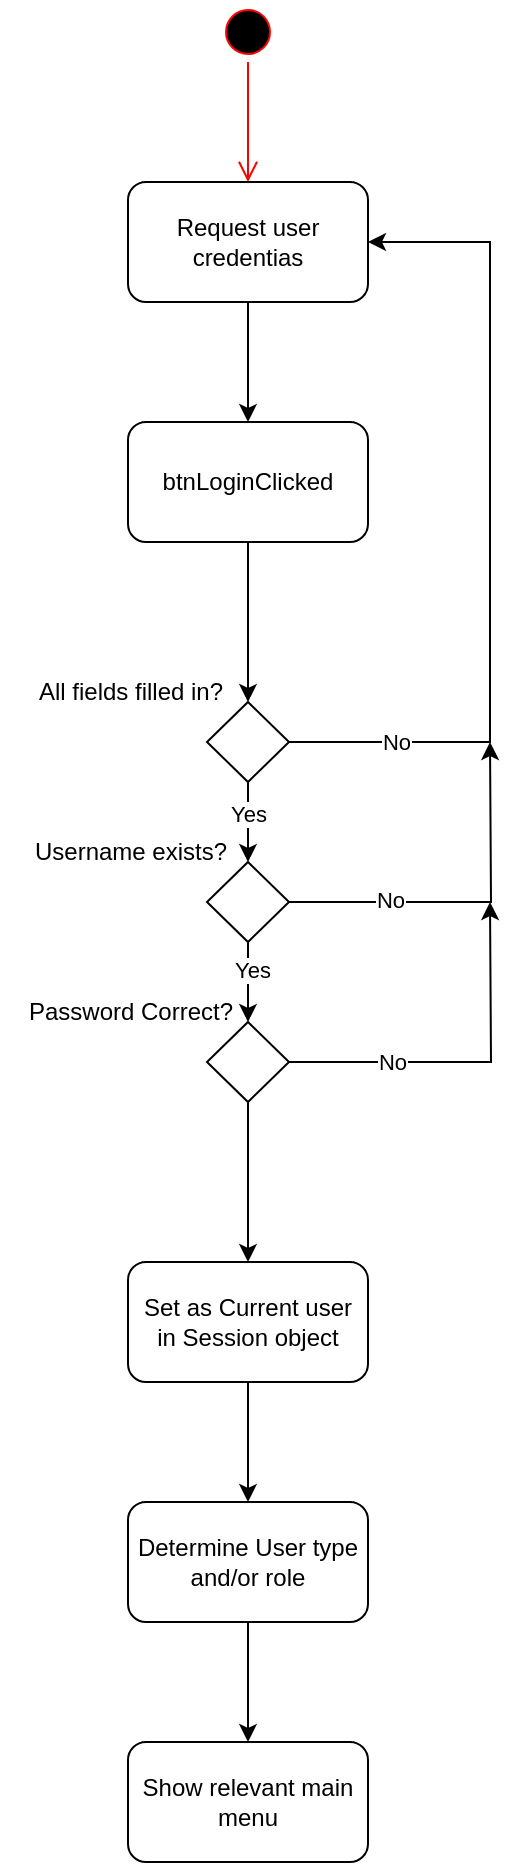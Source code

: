 <mxfile version="21.6.8" type="device" pages="2">
  <diagram name="LoginProcess" id="sl4_8i4WRTXogYIlklbk">
    <mxGraphModel dx="1912" dy="1115" grid="1" gridSize="10" guides="1" tooltips="1" connect="1" arrows="1" fold="1" page="1" pageScale="1" pageWidth="827" pageHeight="1169" math="0" shadow="0">
      <root>
        <mxCell id="0" />
        <mxCell id="1" parent="0" />
        <mxCell id="T3Wvk6R9eVHVh8rvEJ1k-1" value="" style="ellipse;html=1;shape=startState;fillColor=#000000;strokeColor=#ff0000;" parent="1" vertex="1">
          <mxGeometry x="384" y="10" width="30" height="30" as="geometry" />
        </mxCell>
        <mxCell id="T3Wvk6R9eVHVh8rvEJ1k-2" value="" style="edgeStyle=orthogonalEdgeStyle;html=1;verticalAlign=bottom;endArrow=open;endSize=8;strokeColor=#ff0000;rounded=0;" parent="1" source="T3Wvk6R9eVHVh8rvEJ1k-1" edge="1">
          <mxGeometry relative="1" as="geometry">
            <mxPoint x="399" y="100" as="targetPoint" />
          </mxGeometry>
        </mxCell>
        <mxCell id="CpgY4vxgu9XKxNGXxYY0-4" value="" style="edgeStyle=orthogonalEdgeStyle;rounded=0;orthogonalLoop=1;jettySize=auto;html=1;" parent="1" source="T3Wvk6R9eVHVh8rvEJ1k-3" target="CpgY4vxgu9XKxNGXxYY0-1" edge="1">
          <mxGeometry relative="1" as="geometry" />
        </mxCell>
        <mxCell id="T3Wvk6R9eVHVh8rvEJ1k-3" value="Request user credentias" style="rounded=1;whiteSpace=wrap;html=1;" parent="1" vertex="1">
          <mxGeometry x="339" y="100" width="120" height="60" as="geometry" />
        </mxCell>
        <mxCell id="CpgY4vxgu9XKxNGXxYY0-8" value="" style="edgeStyle=orthogonalEdgeStyle;rounded=0;orthogonalLoop=1;jettySize=auto;html=1;" parent="1" source="CpgY4vxgu9XKxNGXxYY0-1" target="CpgY4vxgu9XKxNGXxYY0-5" edge="1">
          <mxGeometry relative="1" as="geometry" />
        </mxCell>
        <mxCell id="CpgY4vxgu9XKxNGXxYY0-1" value="btnLoginClicked" style="rounded=1;whiteSpace=wrap;html=1;" parent="1" vertex="1">
          <mxGeometry x="339" y="220" width="120" height="60" as="geometry" />
        </mxCell>
        <mxCell id="CpgY4vxgu9XKxNGXxYY0-9" style="edgeStyle=orthogonalEdgeStyle;rounded=0;orthogonalLoop=1;jettySize=auto;html=1;entryX=1;entryY=0.5;entryDx=0;entryDy=0;" parent="1" source="CpgY4vxgu9XKxNGXxYY0-5" target="T3Wvk6R9eVHVh8rvEJ1k-3" edge="1">
          <mxGeometry relative="1" as="geometry">
            <mxPoint x="500" y="140" as="targetPoint" />
            <Array as="points">
              <mxPoint x="520" y="380" />
              <mxPoint x="520" y="130" />
            </Array>
          </mxGeometry>
        </mxCell>
        <mxCell id="CpgY4vxgu9XKxNGXxYY0-10" value="No" style="edgeLabel;html=1;align=center;verticalAlign=middle;resizable=0;points=[];" parent="CpgY4vxgu9XKxNGXxYY0-9" vertex="1" connectable="0">
          <mxGeometry x="-0.743" relative="1" as="geometry">
            <mxPoint as="offset" />
          </mxGeometry>
        </mxCell>
        <mxCell id="CpgY4vxgu9XKxNGXxYY0-15" value="" style="edgeStyle=orthogonalEdgeStyle;rounded=0;orthogonalLoop=1;jettySize=auto;html=1;" parent="1" source="CpgY4vxgu9XKxNGXxYY0-5" target="CpgY4vxgu9XKxNGXxYY0-12" edge="1">
          <mxGeometry relative="1" as="geometry" />
        </mxCell>
        <mxCell id="CpgY4vxgu9XKxNGXxYY0-19" value="Yes" style="edgeLabel;html=1;align=center;verticalAlign=middle;resizable=0;points=[];" parent="CpgY4vxgu9XKxNGXxYY0-15" vertex="1" connectable="0">
          <mxGeometry x="-0.21" relative="1" as="geometry">
            <mxPoint as="offset" />
          </mxGeometry>
        </mxCell>
        <mxCell id="CpgY4vxgu9XKxNGXxYY0-5" value="" style="rhombus;whiteSpace=wrap;html=1;" parent="1" vertex="1">
          <mxGeometry x="378.5" y="360" width="41" height="40" as="geometry" />
        </mxCell>
        <mxCell id="CpgY4vxgu9XKxNGXxYY0-6" value="All fields filled in?" style="text;html=1;align=center;verticalAlign=middle;resizable=0;points=[];autosize=1;strokeColor=none;fillColor=none;" parent="1" vertex="1">
          <mxGeometry x="280" y="340" width="120" height="30" as="geometry" />
        </mxCell>
        <mxCell id="CpgY4vxgu9XKxNGXxYY0-16" style="edgeStyle=orthogonalEdgeStyle;rounded=0;orthogonalLoop=1;jettySize=auto;html=1;" parent="1" source="CpgY4vxgu9XKxNGXxYY0-12" edge="1">
          <mxGeometry relative="1" as="geometry">
            <mxPoint x="520" y="380" as="targetPoint" />
          </mxGeometry>
        </mxCell>
        <mxCell id="CpgY4vxgu9XKxNGXxYY0-18" value="No" style="edgeLabel;html=1;align=center;verticalAlign=middle;resizable=0;points=[];" parent="CpgY4vxgu9XKxNGXxYY0-16" vertex="1" connectable="0">
          <mxGeometry x="-0.444" y="1" relative="1" as="geometry">
            <mxPoint as="offset" />
          </mxGeometry>
        </mxCell>
        <mxCell id="CpgY4vxgu9XKxNGXxYY0-22" value="" style="edgeStyle=orthogonalEdgeStyle;rounded=0;orthogonalLoop=1;jettySize=auto;html=1;" parent="1" source="CpgY4vxgu9XKxNGXxYY0-12" target="CpgY4vxgu9XKxNGXxYY0-20" edge="1">
          <mxGeometry relative="1" as="geometry" />
        </mxCell>
        <mxCell id="CpgY4vxgu9XKxNGXxYY0-25" value="Yes" style="edgeLabel;html=1;align=center;verticalAlign=middle;resizable=0;points=[];" parent="CpgY4vxgu9XKxNGXxYY0-22" vertex="1" connectable="0">
          <mxGeometry x="-0.33" y="2" relative="1" as="geometry">
            <mxPoint as="offset" />
          </mxGeometry>
        </mxCell>
        <mxCell id="CpgY4vxgu9XKxNGXxYY0-12" value="" style="rhombus;whiteSpace=wrap;html=1;" parent="1" vertex="1">
          <mxGeometry x="378.5" y="440" width="41" height="40" as="geometry" />
        </mxCell>
        <mxCell id="CpgY4vxgu9XKxNGXxYY0-13" value="Username exists?" style="text;html=1;align=center;verticalAlign=middle;resizable=0;points=[];autosize=1;strokeColor=none;fillColor=none;" parent="1" vertex="1">
          <mxGeometry x="280" y="420" width="120" height="30" as="geometry" />
        </mxCell>
        <mxCell id="CpgY4vxgu9XKxNGXxYY0-23" style="edgeStyle=orthogonalEdgeStyle;rounded=0;orthogonalLoop=1;jettySize=auto;html=1;" parent="1" source="CpgY4vxgu9XKxNGXxYY0-20" edge="1">
          <mxGeometry relative="1" as="geometry">
            <mxPoint x="520" y="460" as="targetPoint" />
          </mxGeometry>
        </mxCell>
        <mxCell id="CpgY4vxgu9XKxNGXxYY0-24" value="No" style="edgeLabel;html=1;align=center;verticalAlign=middle;resizable=0;points=[];" parent="CpgY4vxgu9XKxNGXxYY0-23" vertex="1" connectable="0">
          <mxGeometry x="-0.382" y="-2" relative="1" as="geometry">
            <mxPoint x="-5" y="-2" as="offset" />
          </mxGeometry>
        </mxCell>
        <mxCell id="CpgY4vxgu9XKxNGXxYY0-27" value="" style="edgeStyle=orthogonalEdgeStyle;rounded=0;orthogonalLoop=1;jettySize=auto;html=1;" parent="1" source="CpgY4vxgu9XKxNGXxYY0-20" target="CpgY4vxgu9XKxNGXxYY0-26" edge="1">
          <mxGeometry relative="1" as="geometry" />
        </mxCell>
        <mxCell id="CpgY4vxgu9XKxNGXxYY0-20" value="" style="rhombus;whiteSpace=wrap;html=1;" parent="1" vertex="1">
          <mxGeometry x="378.5" y="520" width="41" height="40" as="geometry" />
        </mxCell>
        <mxCell id="CpgY4vxgu9XKxNGXxYY0-21" value="Password Correct?" style="text;html=1;align=center;verticalAlign=middle;resizable=0;points=[];autosize=1;strokeColor=none;fillColor=none;" parent="1" vertex="1">
          <mxGeometry x="275" y="500" width="130" height="30" as="geometry" />
        </mxCell>
        <mxCell id="CpgY4vxgu9XKxNGXxYY0-30" value="" style="edgeStyle=orthogonalEdgeStyle;rounded=0;orthogonalLoop=1;jettySize=auto;html=1;" parent="1" source="CpgY4vxgu9XKxNGXxYY0-26" target="CpgY4vxgu9XKxNGXxYY0-28" edge="1">
          <mxGeometry relative="1" as="geometry" />
        </mxCell>
        <mxCell id="CpgY4vxgu9XKxNGXxYY0-26" value="Set as Current user&lt;br&gt;in Session object" style="rounded=1;whiteSpace=wrap;html=1;" parent="1" vertex="1">
          <mxGeometry x="339" y="640" width="120" height="60" as="geometry" />
        </mxCell>
        <mxCell id="CpgY4vxgu9XKxNGXxYY0-31" value="" style="edgeStyle=orthogonalEdgeStyle;rounded=0;orthogonalLoop=1;jettySize=auto;html=1;" parent="1" source="CpgY4vxgu9XKxNGXxYY0-28" target="CpgY4vxgu9XKxNGXxYY0-29" edge="1">
          <mxGeometry relative="1" as="geometry" />
        </mxCell>
        <mxCell id="CpgY4vxgu9XKxNGXxYY0-28" value="Determine User type&lt;br&gt;and/or role" style="rounded=1;whiteSpace=wrap;html=1;" parent="1" vertex="1">
          <mxGeometry x="339" y="760" width="120" height="60" as="geometry" />
        </mxCell>
        <mxCell id="CpgY4vxgu9XKxNGXxYY0-29" value="Show relevant main menu" style="rounded=1;whiteSpace=wrap;html=1;" parent="1" vertex="1">
          <mxGeometry x="339" y="880" width="120" height="60" as="geometry" />
        </mxCell>
      </root>
    </mxGraphModel>
  </diagram>
  <diagram id="7SLULbyzIKB4sFHnZQ2t" name="AddNewLibrarianProcess">
    <mxGraphModel dx="2206" dy="1286" grid="1" gridSize="10" guides="1" tooltips="1" connect="1" arrows="1" fold="1" page="1" pageScale="1" pageWidth="827" pageHeight="1169" math="0" shadow="0">
      <root>
        <mxCell id="0" />
        <mxCell id="1" parent="0" />
        <mxCell id="dMH178Hupwmj7njfs3UV-1" value="" style="ellipse;html=1;shape=startState;fillColor=#000000;strokeColor=#ff0000;" vertex="1" parent="1">
          <mxGeometry x="314" y="10" width="30" height="30" as="geometry" />
        </mxCell>
        <mxCell id="dMH178Hupwmj7njfs3UV-2" value="" style="edgeStyle=orthogonalEdgeStyle;html=1;verticalAlign=bottom;endArrow=open;endSize=8;strokeColor=#ff0000;rounded=0;" edge="1" parent="1" source="dMH178Hupwmj7njfs3UV-1">
          <mxGeometry relative="1" as="geometry">
            <mxPoint x="329" y="100" as="targetPoint" />
          </mxGeometry>
        </mxCell>
        <mxCell id="dMH178Hupwmj7njfs3UV-64" value="" style="edgeStyle=orthogonalEdgeStyle;rounded=0;orthogonalLoop=1;jettySize=auto;html=1;" edge="1" parent="1" source="dMH178Hupwmj7njfs3UV-4" target="dMH178Hupwmj7njfs3UV-58">
          <mxGeometry relative="1" as="geometry" />
        </mxCell>
        <mxCell id="dMH178Hupwmj7njfs3UV-4" value="User interacts with fields" style="rounded=1;whiteSpace=wrap;html=1;" vertex="1" parent="1">
          <mxGeometry x="269" y="480" width="120" height="60" as="geometry" />
        </mxCell>
        <mxCell id="dMH178Hupwmj7njfs3UV-60" value="" style="edgeStyle=orthogonalEdgeStyle;rounded=0;orthogonalLoop=1;jettySize=auto;html=1;" edge="1" parent="1" source="dMH178Hupwmj7njfs3UV-58" target="dMH178Hupwmj7njfs3UV-59">
          <mxGeometry relative="1" as="geometry" />
        </mxCell>
        <mxCell id="dMH178Hupwmj7njfs3UV-58" value="Check if all fields are filled in" style="rounded=1;whiteSpace=wrap;html=1;" vertex="1" parent="1">
          <mxGeometry x="269" y="610" width="120" height="60" as="geometry" />
        </mxCell>
        <mxCell id="dMH178Hupwmj7njfs3UV-66" style="edgeStyle=orthogonalEdgeStyle;rounded=0;orthogonalLoop=1;jettySize=auto;html=1;exitX=1;exitY=0.5;exitDx=0;exitDy=0;entryX=1;entryY=0.5;entryDx=0;entryDy=0;" edge="1" parent="1" source="dMH178Hupwmj7njfs3UV-59" target="dMH178Hupwmj7njfs3UV-63">
          <mxGeometry relative="1" as="geometry">
            <Array as="points">
              <mxPoint x="450" y="780" />
              <mxPoint x="450" y="380" />
            </Array>
          </mxGeometry>
        </mxCell>
        <mxCell id="dMH178Hupwmj7njfs3UV-67" value="No" style="edgeLabel;html=1;align=center;verticalAlign=middle;resizable=0;points=[];" vertex="1" connectable="0" parent="dMH178Hupwmj7njfs3UV-66">
          <mxGeometry x="-0.834" y="1" relative="1" as="geometry">
            <mxPoint as="offset" />
          </mxGeometry>
        </mxCell>
        <mxCell id="dMH178Hupwmj7njfs3UV-68" value="" style="edgeStyle=orthogonalEdgeStyle;rounded=0;orthogonalLoop=1;jettySize=auto;html=1;" edge="1" parent="1" source="dMH178Hupwmj7njfs3UV-59" target="dMH178Hupwmj7njfs3UV-62">
          <mxGeometry relative="1" as="geometry" />
        </mxCell>
        <mxCell id="dMH178Hupwmj7njfs3UV-69" value="Yes" style="edgeLabel;html=1;align=center;verticalAlign=middle;resizable=0;points=[];" vertex="1" connectable="0" parent="dMH178Hupwmj7njfs3UV-68">
          <mxGeometry x="-0.259" y="-1" relative="1" as="geometry">
            <mxPoint as="offset" />
          </mxGeometry>
        </mxCell>
        <mxCell id="dMH178Hupwmj7njfs3UV-59" value="" style="rhombus;whiteSpace=wrap;html=1;" vertex="1" parent="1">
          <mxGeometry x="308.5" y="760" width="41" height="40" as="geometry" />
        </mxCell>
        <mxCell id="dMH178Hupwmj7njfs3UV-61" value="are all fields filled in?" style="text;html=1;align=center;verticalAlign=middle;resizable=0;points=[];autosize=1;strokeColor=none;fillColor=none;" vertex="1" parent="1">
          <mxGeometry x="200" y="740" width="130" height="30" as="geometry" />
        </mxCell>
        <mxCell id="dMH178Hupwmj7njfs3UV-72" style="edgeStyle=orthogonalEdgeStyle;rounded=0;orthogonalLoop=1;jettySize=auto;html=1;exitX=0.5;exitY=1;exitDx=0;exitDy=0;entryX=0.5;entryY=1;entryDx=0;entryDy=0;" edge="1" parent="1" source="dMH178Hupwmj7njfs3UV-62" target="dMH178Hupwmj7njfs3UV-71">
          <mxGeometry relative="1" as="geometry" />
        </mxCell>
        <mxCell id="dMH178Hupwmj7njfs3UV-74" value="No" style="edgeLabel;html=1;align=center;verticalAlign=middle;resizable=0;points=[];" vertex="1" connectable="0" parent="dMH178Hupwmj7njfs3UV-72">
          <mxGeometry x="-0.79" y="3" relative="1" as="geometry">
            <mxPoint y="-1" as="offset" />
          </mxGeometry>
        </mxCell>
        <mxCell id="dMH178Hupwmj7njfs3UV-78" value="" style="edgeStyle=orthogonalEdgeStyle;rounded=0;orthogonalLoop=1;jettySize=auto;html=1;" edge="1" parent="1" source="dMH178Hupwmj7njfs3UV-62" target="dMH178Hupwmj7njfs3UV-77">
          <mxGeometry relative="1" as="geometry" />
        </mxCell>
        <mxCell id="dMH178Hupwmj7njfs3UV-79" value="Yes" style="edgeLabel;html=1;align=center;verticalAlign=middle;resizable=0;points=[];" vertex="1" connectable="0" parent="dMH178Hupwmj7njfs3UV-78">
          <mxGeometry x="-0.101" y="-1" relative="1" as="geometry">
            <mxPoint y="-1" as="offset" />
          </mxGeometry>
        </mxCell>
        <mxCell id="dMH178Hupwmj7njfs3UV-62" value="" style="rhombus;whiteSpace=wrap;html=1;direction=south;" vertex="1" parent="1">
          <mxGeometry x="309.5" y="850" width="40" height="41" as="geometry" />
        </mxCell>
        <mxCell id="dMH178Hupwmj7njfs3UV-65" value="" style="edgeStyle=orthogonalEdgeStyle;rounded=0;orthogonalLoop=1;jettySize=auto;html=1;" edge="1" parent="1" source="dMH178Hupwmj7njfs3UV-63" target="dMH178Hupwmj7njfs3UV-4">
          <mxGeometry relative="1" as="geometry" />
        </mxCell>
        <mxCell id="dMH178Hupwmj7njfs3UV-63" value="Request user to fill in all fields" style="rounded=1;whiteSpace=wrap;html=1;" vertex="1" parent="1">
          <mxGeometry x="269" y="350" width="120" height="60" as="geometry" />
        </mxCell>
        <mxCell id="dMH178Hupwmj7njfs3UV-70" value="Does password meet&lt;br&gt;&amp;nbsp;complexity criteria?" style="text;html=1;align=center;verticalAlign=middle;resizable=0;points=[];autosize=1;strokeColor=none;fillColor=none;" vertex="1" parent="1">
          <mxGeometry x="190" y="820" width="140" height="40" as="geometry" />
        </mxCell>
        <mxCell id="dMH178Hupwmj7njfs3UV-73" style="edgeStyle=orthogonalEdgeStyle;rounded=0;orthogonalLoop=1;jettySize=auto;html=1;exitX=1;exitY=0.5;exitDx=0;exitDy=0;entryX=0;entryY=0.5;entryDx=0;entryDy=0;" edge="1" parent="1" source="dMH178Hupwmj7njfs3UV-71" target="dMH178Hupwmj7njfs3UV-4">
          <mxGeometry relative="1" as="geometry" />
        </mxCell>
        <mxCell id="dMH178Hupwmj7njfs3UV-71" value="Notify user of password requirements" style="rounded=1;whiteSpace=wrap;html=1;" vertex="1" parent="1">
          <mxGeometry x="50" y="480" width="120" height="60" as="geometry" />
        </mxCell>
        <mxCell id="dMH178Hupwmj7njfs3UV-76" value="" style="edgeStyle=orthogonalEdgeStyle;rounded=0;orthogonalLoop=1;jettySize=auto;html=1;" edge="1" parent="1" source="dMH178Hupwmj7njfs3UV-75" target="dMH178Hupwmj7njfs3UV-63">
          <mxGeometry relative="1" as="geometry" />
        </mxCell>
        <mxCell id="dMH178Hupwmj7njfs3UV-75" value="Disable &quot;Add&quot; button" style="rounded=1;whiteSpace=wrap;html=1;" vertex="1" parent="1">
          <mxGeometry x="269.5" y="220" width="120" height="60" as="geometry" />
        </mxCell>
        <mxCell id="dMH178Hupwmj7njfs3UV-81" value="" style="edgeStyle=orthogonalEdgeStyle;rounded=0;orthogonalLoop=1;jettySize=auto;html=1;" edge="1" parent="1" source="dMH178Hupwmj7njfs3UV-77" target="dMH178Hupwmj7njfs3UV-80">
          <mxGeometry relative="1" as="geometry" />
        </mxCell>
        <mxCell id="dMH178Hupwmj7njfs3UV-77" value="Enable &quot;Add&quot; Button" style="rounded=1;whiteSpace=wrap;html=1;" vertex="1" parent="1">
          <mxGeometry x="269.5" y="960" width="120" height="60" as="geometry" />
        </mxCell>
        <mxCell id="dMH178Hupwmj7njfs3UV-83" value="" style="edgeStyle=orthogonalEdgeStyle;rounded=0;orthogonalLoop=1;jettySize=auto;html=1;" edge="1" parent="1" source="dMH178Hupwmj7njfs3UV-80" target="dMH178Hupwmj7njfs3UV-82">
          <mxGeometry relative="1" as="geometry" />
        </mxCell>
        <mxCell id="dMH178Hupwmj7njfs3UV-80" value="User clicks on &quot;Add&quot; button" style="rounded=1;whiteSpace=wrap;html=1;" vertex="1" parent="1">
          <mxGeometry x="460" y="960" width="120" height="60" as="geometry" />
        </mxCell>
        <mxCell id="dMH178Hupwmj7njfs3UV-85" value="" style="edgeStyle=orthogonalEdgeStyle;rounded=0;orthogonalLoop=1;jettySize=auto;html=1;" edge="1" parent="1" source="dMH178Hupwmj7njfs3UV-82" target="dMH178Hupwmj7njfs3UV-84">
          <mxGeometry relative="1" as="geometry" />
        </mxCell>
        <mxCell id="dMH178Hupwmj7njfs3UV-82" value="Add new Librarian to database" style="rounded=1;whiteSpace=wrap;html=1;" vertex="1" parent="1">
          <mxGeometry x="640" y="960" width="120" height="60" as="geometry" />
        </mxCell>
        <mxCell id="dMH178Hupwmj7njfs3UV-84" value="Close &quot;AddLibrarian&quot; Window" style="rounded=1;whiteSpace=wrap;html=1;" vertex="1" parent="1">
          <mxGeometry x="640" y="1090" width="120" height="60" as="geometry" />
        </mxCell>
        <mxCell id="dMH178Hupwmj7njfs3UV-87" value="" style="edgeStyle=orthogonalEdgeStyle;rounded=0;orthogonalLoop=1;jettySize=auto;html=1;" edge="1" parent="1" source="dMH178Hupwmj7njfs3UV-86" target="dMH178Hupwmj7njfs3UV-75">
          <mxGeometry relative="1" as="geometry" />
        </mxCell>
        <mxCell id="dMH178Hupwmj7njfs3UV-86" value="Open &quot;AddLibrarian&quot; window" style="rounded=1;whiteSpace=wrap;html=1;" vertex="1" parent="1">
          <mxGeometry x="269.5" y="100" width="120" height="60" as="geometry" />
        </mxCell>
      </root>
    </mxGraphModel>
  </diagram>
</mxfile>
